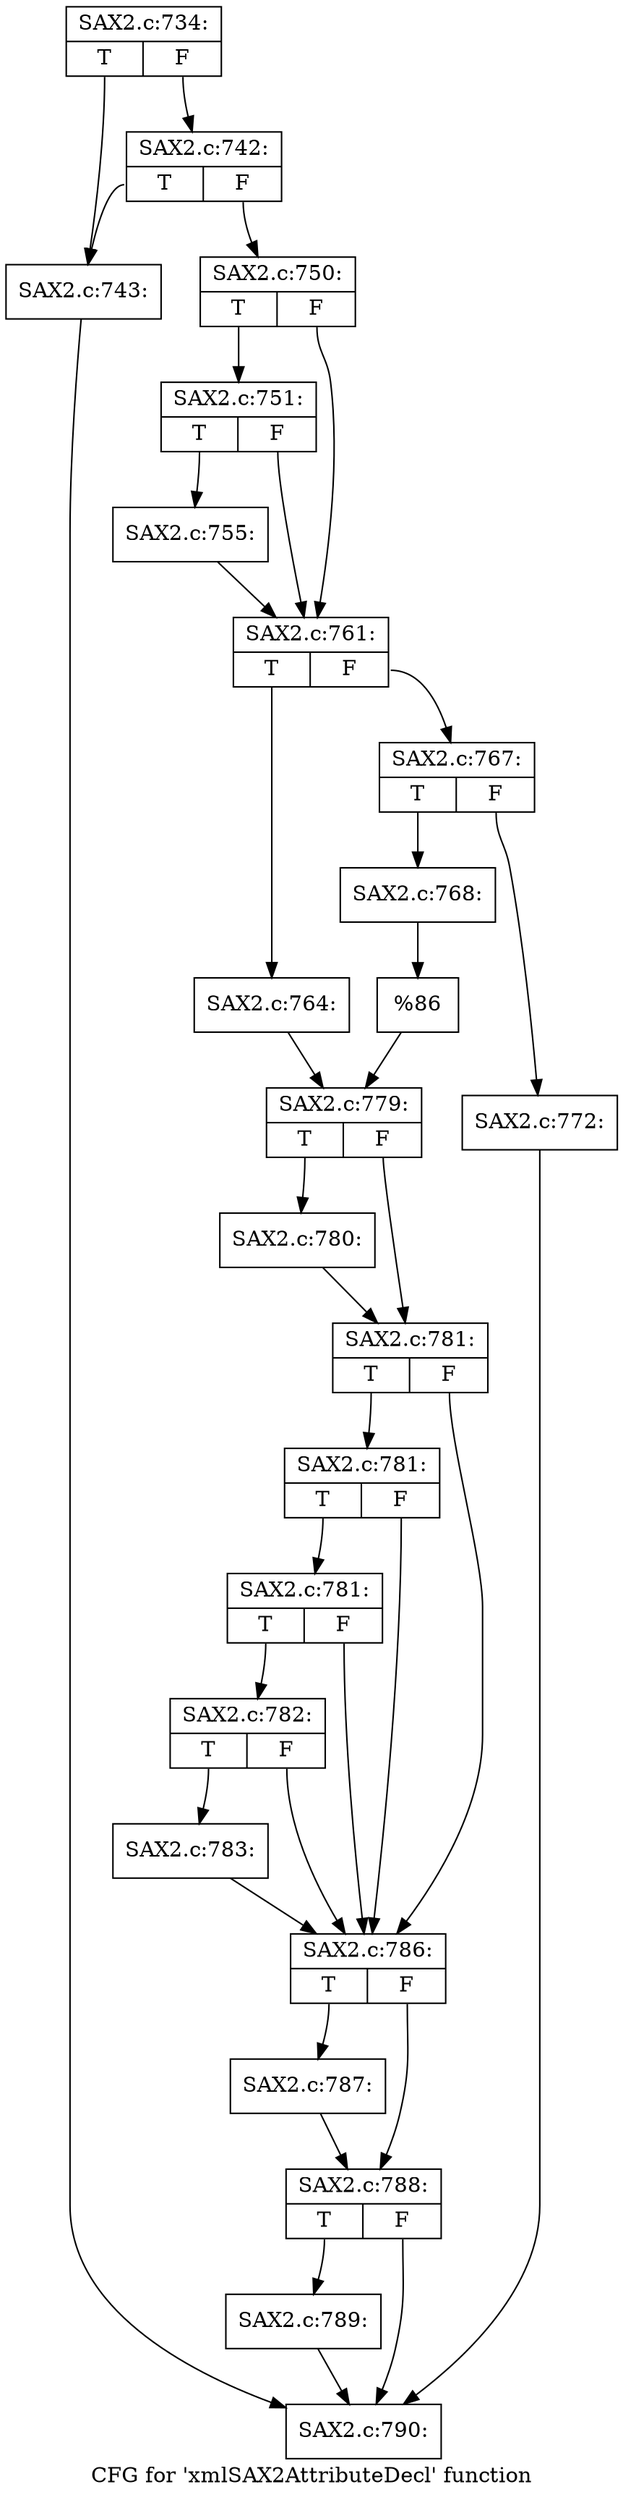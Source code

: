 digraph "CFG for 'xmlSAX2AttributeDecl' function" {
	label="CFG for 'xmlSAX2AttributeDecl' function";

	Node0x55f4ae690110 [shape=record,label="{SAX2.c:734:|{<s0>T|<s1>F}}"];
	Node0x55f4ae690110:s0 -> Node0x55f4ae6a3940;
	Node0x55f4ae690110:s1 -> Node0x55f4ae6a39e0;
	Node0x55f4ae6a39e0 [shape=record,label="{SAX2.c:742:|{<s0>T|<s1>F}}"];
	Node0x55f4ae6a39e0:s0 -> Node0x55f4ae6a3940;
	Node0x55f4ae6a39e0:s1 -> Node0x55f4ae6a3990;
	Node0x55f4ae6a3940 [shape=record,label="{SAX2.c:743:}"];
	Node0x55f4ae6a3940 -> Node0x55f4ae6ad330;
	Node0x55f4ae6a3990 [shape=record,label="{SAX2.c:750:|{<s0>T|<s1>F}}"];
	Node0x55f4ae6a3990:s0 -> Node0x55f4ae6a4550;
	Node0x55f4ae6a3990:s1 -> Node0x55f4ae6a4500;
	Node0x55f4ae6a4550 [shape=record,label="{SAX2.c:751:|{<s0>T|<s1>F}}"];
	Node0x55f4ae6a4550:s0 -> Node0x55f4ae6a44b0;
	Node0x55f4ae6a4550:s1 -> Node0x55f4ae6a4500;
	Node0x55f4ae6a44b0 [shape=record,label="{SAX2.c:755:}"];
	Node0x55f4ae6a44b0 -> Node0x55f4ae6a4500;
	Node0x55f4ae6a4500 [shape=record,label="{SAX2.c:761:|{<s0>T|<s1>F}}"];
	Node0x55f4ae6a4500:s0 -> Node0x55f4ae6a4f60;
	Node0x55f4ae6a4500:s1 -> Node0x55f4ae6a5000;
	Node0x55f4ae6a4f60 [shape=record,label="{SAX2.c:764:}"];
	Node0x55f4ae6a4f60 -> Node0x55f4ae6a4fb0;
	Node0x55f4ae6a5000 [shape=record,label="{SAX2.c:767:|{<s0>T|<s1>F}}"];
	Node0x55f4ae6a5000:s0 -> Node0x55f4ae6a92c0;
	Node0x55f4ae6a5000:s1 -> Node0x55f4ae6a9360;
	Node0x55f4ae6a92c0 [shape=record,label="{SAX2.c:768:}"];
	Node0x55f4ae6a92c0 -> Node0x55f4ae6a9310;
	Node0x55f4ae6a9360 [shape=record,label="{SAX2.c:772:}"];
	Node0x55f4ae6a9360 -> Node0x55f4ae6ad330;
	Node0x55f4ae6a9310 [shape=record,label="{%86}"];
	Node0x55f4ae6a9310 -> Node0x55f4ae6a4fb0;
	Node0x55f4ae6a4fb0 [shape=record,label="{SAX2.c:779:|{<s0>T|<s1>F}}"];
	Node0x55f4ae6a4fb0:s0 -> Node0x55f4ae6aaca0;
	Node0x55f4ae6a4fb0:s1 -> Node0x55f4ae6aacf0;
	Node0x55f4ae6aaca0 [shape=record,label="{SAX2.c:780:}"];
	Node0x55f4ae6aaca0 -> Node0x55f4ae6aacf0;
	Node0x55f4ae6aacf0 [shape=record,label="{SAX2.c:781:|{<s0>T|<s1>F}}"];
	Node0x55f4ae6aacf0:s0 -> Node0x55f4ae6ab5b0;
	Node0x55f4ae6aacf0:s1 -> Node0x55f4ae6ab460;
	Node0x55f4ae6ab5b0 [shape=record,label="{SAX2.c:781:|{<s0>T|<s1>F}}"];
	Node0x55f4ae6ab5b0:s0 -> Node0x55f4ae6ab530;
	Node0x55f4ae6ab5b0:s1 -> Node0x55f4ae6ab460;
	Node0x55f4ae6ab530 [shape=record,label="{SAX2.c:781:|{<s0>T|<s1>F}}"];
	Node0x55f4ae6ab530:s0 -> Node0x55f4ae6ab4b0;
	Node0x55f4ae6ab530:s1 -> Node0x55f4ae6ab460;
	Node0x55f4ae6ab4b0 [shape=record,label="{SAX2.c:782:|{<s0>T|<s1>F}}"];
	Node0x55f4ae6ab4b0:s0 -> Node0x55f4ae6ab410;
	Node0x55f4ae6ab4b0:s1 -> Node0x55f4ae6ab460;
	Node0x55f4ae6ab410 [shape=record,label="{SAX2.c:783:}"];
	Node0x55f4ae6ab410 -> Node0x55f4ae6ab460;
	Node0x55f4ae6ab460 [shape=record,label="{SAX2.c:786:|{<s0>T|<s1>F}}"];
	Node0x55f4ae6ab460:s0 -> Node0x55f4ae6acdf0;
	Node0x55f4ae6ab460:s1 -> Node0x55f4ae6ace40;
	Node0x55f4ae6acdf0 [shape=record,label="{SAX2.c:787:}"];
	Node0x55f4ae6acdf0 -> Node0x55f4ae6ace40;
	Node0x55f4ae6ace40 [shape=record,label="{SAX2.c:788:|{<s0>T|<s1>F}}"];
	Node0x55f4ae6ace40:s0 -> Node0x55f4ae6ad2e0;
	Node0x55f4ae6ace40:s1 -> Node0x55f4ae6ad330;
	Node0x55f4ae6ad2e0 [shape=record,label="{SAX2.c:789:}"];
	Node0x55f4ae6ad2e0 -> Node0x55f4ae6ad330;
	Node0x55f4ae6ad330 [shape=record,label="{SAX2.c:790:}"];
}
